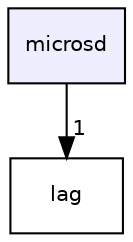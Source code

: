 digraph "microsd" {
  compound=true
  node [ fontsize="10", fontname="Helvetica"];
  edge [ labelfontsize="10", labelfontname="Helvetica"];
  dir_4a4453a17f63d2992dea04c4ad001fc6 [shape=box, label="microsd", style="filled", fillcolor="#eeeeff", pencolor="black", URL="dir_4a4453a17f63d2992dea04c4ad001fc6.html"];
  dir_bc520c87144eb3431848004f2cf124ff [shape=box label="lag" URL="dir_bc520c87144eb3431848004f2cf124ff.html"];
  dir_4a4453a17f63d2992dea04c4ad001fc6->dir_bc520c87144eb3431848004f2cf124ff [headlabel="1", labeldistance=1.5 headhref="dir_000021_000018.html"];
}

